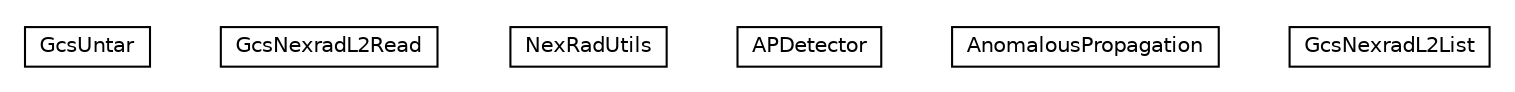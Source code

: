 #!/usr/local/bin/dot
#
# Class diagram 
# Generated by UMLGraph version R5_6-24-gf6e263 (http://www.umlgraph.org/)
#

digraph G {
	edge [fontname="Helvetica",fontsize=10,labelfontname="Helvetica",labelfontsize=10];
	node [fontname="Helvetica",fontsize=10,shape=plaintext];
	nodesep=0.25;
	ranksep=0.5;
	// com.google.cloud.public_datasets.nexrad2.GcsUntar
	c66 [label=<<table title="com.google.cloud.public_datasets.nexrad2.GcsUntar" border="0" cellborder="1" cellspacing="0" cellpadding="2" port="p" href="./GcsUntar.html">
		<tr><td><table border="0" cellspacing="0" cellpadding="1">
<tr><td align="center" balign="center"> GcsUntar </td></tr>
		</table></td></tr>
		</table>>, URL="./GcsUntar.html", fontname="Helvetica", fontcolor="black", fontsize=10.0];
	// com.google.cloud.public_datasets.nexrad2.GcsNexradL2Read
	c67 [label=<<table title="com.google.cloud.public_datasets.nexrad2.GcsNexradL2Read" border="0" cellborder="1" cellspacing="0" cellpadding="2" port="p" href="./GcsNexradL2Read.html">
		<tr><td><table border="0" cellspacing="0" cellpadding="1">
<tr><td align="center" balign="center"> GcsNexradL2Read </td></tr>
		</table></td></tr>
		</table>>, URL="./GcsNexradL2Read.html", fontname="Helvetica", fontcolor="black", fontsize=10.0];
	// com.google.cloud.public_datasets.nexrad2.NexRadUtils
	c68 [label=<<table title="com.google.cloud.public_datasets.nexrad2.NexRadUtils" border="0" cellborder="1" cellspacing="0" cellpadding="2" port="p" href="./NexRadUtils.html">
		<tr><td><table border="0" cellspacing="0" cellpadding="1">
<tr><td align="center" balign="center"> NexRadUtils </td></tr>
		</table></td></tr>
		</table>>, URL="./NexRadUtils.html", fontname="Helvetica", fontcolor="black", fontsize=10.0];
	// com.google.cloud.public_datasets.nexrad2.APDetector
	c69 [label=<<table title="com.google.cloud.public_datasets.nexrad2.APDetector" border="0" cellborder="1" cellspacing="0" cellpadding="2" port="p" href="./APDetector.html">
		<tr><td><table border="0" cellspacing="0" cellpadding="1">
<tr><td align="center" balign="center"> APDetector </td></tr>
		</table></td></tr>
		</table>>, URL="./APDetector.html", fontname="Helvetica", fontcolor="black", fontsize=10.0];
	// com.google.cloud.public_datasets.nexrad2.APDetector.AnomalousPropagation
	c70 [label=<<table title="com.google.cloud.public_datasets.nexrad2.APDetector.AnomalousPropagation" border="0" cellborder="1" cellspacing="0" cellpadding="2" port="p" href="./APDetector.AnomalousPropagation.html">
		<tr><td><table border="0" cellspacing="0" cellpadding="1">
<tr><td align="center" balign="center"> AnomalousPropagation </td></tr>
		</table></td></tr>
		</table>>, URL="./APDetector.AnomalousPropagation.html", fontname="Helvetica", fontcolor="black", fontsize=10.0];
	// com.google.cloud.public_datasets.nexrad2.GcsNexradL2List
	c71 [label=<<table title="com.google.cloud.public_datasets.nexrad2.GcsNexradL2List" border="0" cellborder="1" cellspacing="0" cellpadding="2" port="p" href="./GcsNexradL2List.html">
		<tr><td><table border="0" cellspacing="0" cellpadding="1">
<tr><td align="center" balign="center"> GcsNexradL2List </td></tr>
		</table></td></tr>
		</table>>, URL="./GcsNexradL2List.html", fontname="Helvetica", fontcolor="black", fontsize=10.0];
}

